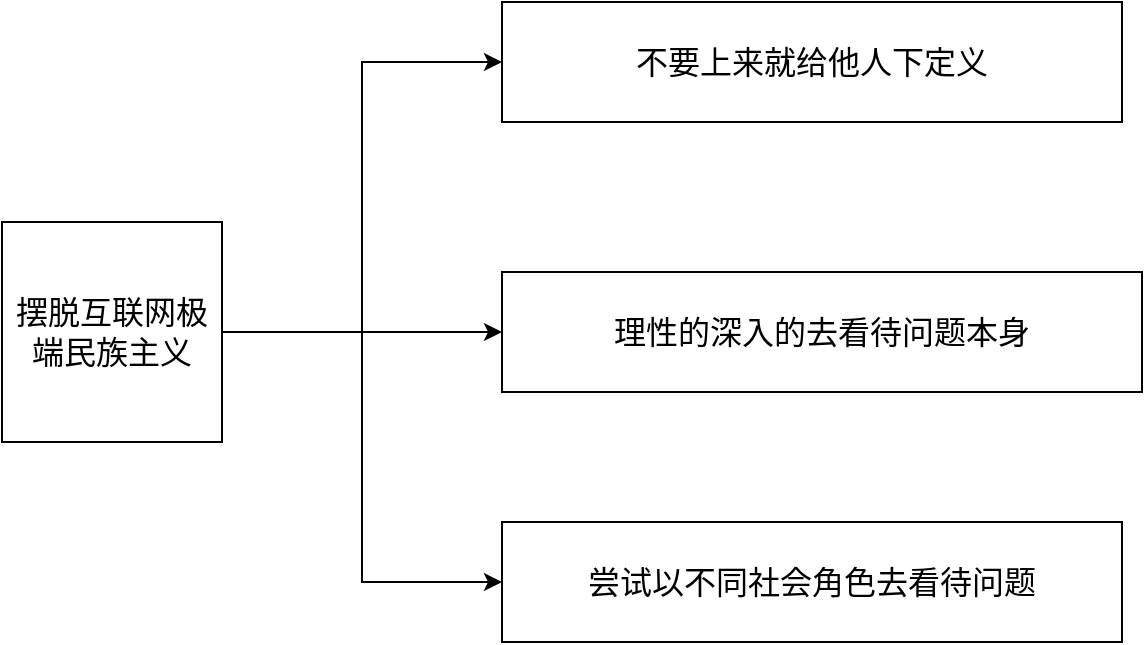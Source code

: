 <mxfile version="25.0.3">
  <diagram name="第 1 页" id="ab5GwDoAChZ14kwGVGM8">
    <mxGraphModel dx="2074" dy="1140" grid="1" gridSize="10" guides="1" tooltips="1" connect="1" arrows="1" fold="1" page="1" pageScale="1" pageWidth="827" pageHeight="1169" math="0" shadow="0">
      <root>
        <mxCell id="0" />
        <mxCell id="1" parent="0" />
        <mxCell id="DjN7pm375HyF4rTHMn-F-3" style="edgeStyle=orthogonalEdgeStyle;rounded=0;orthogonalLoop=1;jettySize=auto;html=1;exitX=1;exitY=0.5;exitDx=0;exitDy=0;entryX=0;entryY=0.5;entryDx=0;entryDy=0;" edge="1" parent="1" source="DjN7pm375HyF4rTHMn-F-1" target="DjN7pm375HyF4rTHMn-F-2">
          <mxGeometry relative="1" as="geometry" />
        </mxCell>
        <mxCell id="DjN7pm375HyF4rTHMn-F-6" style="edgeStyle=orthogonalEdgeStyle;rounded=0;orthogonalLoop=1;jettySize=auto;html=1;exitX=1;exitY=0.5;exitDx=0;exitDy=0;entryX=0;entryY=0.5;entryDx=0;entryDy=0;" edge="1" parent="1" source="DjN7pm375HyF4rTHMn-F-1" target="DjN7pm375HyF4rTHMn-F-5">
          <mxGeometry relative="1" as="geometry" />
        </mxCell>
        <mxCell id="DjN7pm375HyF4rTHMn-F-8" style="edgeStyle=orthogonalEdgeStyle;rounded=0;orthogonalLoop=1;jettySize=auto;html=1;entryX=0;entryY=0.5;entryDx=0;entryDy=0;" edge="1" parent="1" source="DjN7pm375HyF4rTHMn-F-1" target="DjN7pm375HyF4rTHMn-F-7">
          <mxGeometry relative="1" as="geometry" />
        </mxCell>
        <mxCell id="DjN7pm375HyF4rTHMn-F-1" value="&lt;font style=&quot;font-size: 16px;&quot;&gt;摆脱互联网极端民族主义&lt;/font&gt;" style="whiteSpace=wrap;html=1;aspect=fixed;" vertex="1" parent="1">
          <mxGeometry x="30" y="480" width="110" height="110" as="geometry" />
        </mxCell>
        <mxCell id="DjN7pm375HyF4rTHMn-F-2" value="&lt;font style=&quot;font-size: 16px;&quot;&gt;尝试以不同社会角色去看待问题&lt;/font&gt;" style="rounded=0;whiteSpace=wrap;html=1;" vertex="1" parent="1">
          <mxGeometry x="280" y="630" width="310" height="60" as="geometry" />
        </mxCell>
        <mxCell id="DjN7pm375HyF4rTHMn-F-5" value="&lt;font style=&quot;font-size: 16px;&quot;&gt;理性的深入的去看待问题本身&lt;/font&gt;" style="rounded=0;whiteSpace=wrap;html=1;" vertex="1" parent="1">
          <mxGeometry x="280" y="505" width="320" height="60" as="geometry" />
        </mxCell>
        <mxCell id="DjN7pm375HyF4rTHMn-F-7" value="&lt;font style=&quot;font-size: 16px;&quot;&gt;不要上来就给他人下定义&lt;/font&gt;" style="rounded=0;whiteSpace=wrap;html=1;" vertex="1" parent="1">
          <mxGeometry x="280" y="370" width="310" height="60" as="geometry" />
        </mxCell>
      </root>
    </mxGraphModel>
  </diagram>
</mxfile>
